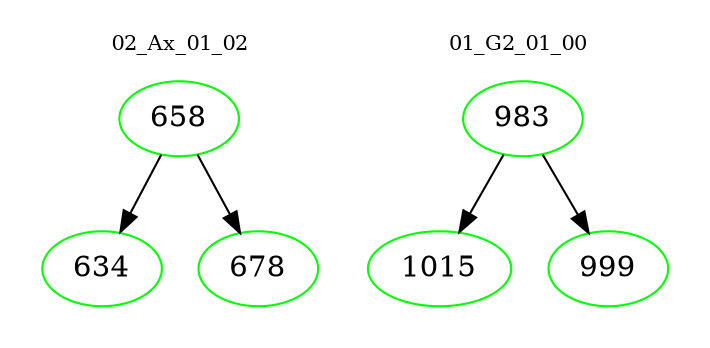 digraph{
subgraph cluster_0 {
color = white
label = "02_Ax_01_02";
fontsize=10;
T0_658 [label="658", color="green"]
T0_658 -> T0_634 [color="black"]
T0_634 [label="634", color="green"]
T0_658 -> T0_678 [color="black"]
T0_678 [label="678", color="green"]
}
subgraph cluster_1 {
color = white
label = "01_G2_01_00";
fontsize=10;
T1_983 [label="983", color="green"]
T1_983 -> T1_1015 [color="black"]
T1_1015 [label="1015", color="green"]
T1_983 -> T1_999 [color="black"]
T1_999 [label="999", color="green"]
}
}
